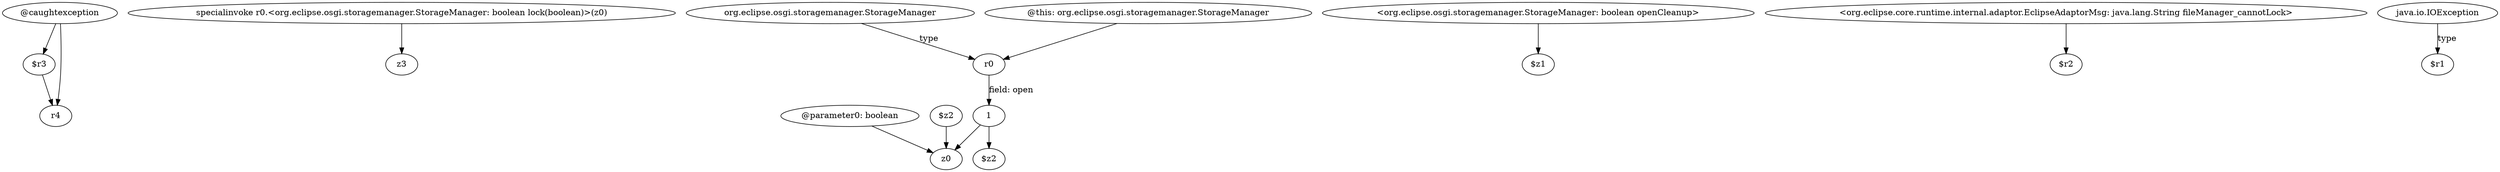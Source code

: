 digraph g {
0[label="@caughtexception"]
1[label="$r3"]
0->1[label=""]
2[label="specialinvoke r0.<org.eclipse.osgi.storagemanager.StorageManager: boolean lock(boolean)>(z0)"]
3[label="z3"]
2->3[label=""]
4[label="1"]
5[label="z0"]
4->5[label=""]
6[label="r4"]
1->6[label=""]
7[label="<org.eclipse.osgi.storagemanager.StorageManager: boolean openCleanup>"]
8[label="$z1"]
7->8[label=""]
9[label="<org.eclipse.core.runtime.internal.adaptor.EclipseAdaptorMsg: java.lang.String fileManager_cannotLock>"]
10[label="$r2"]
9->10[label=""]
11[label="@parameter0: boolean"]
11->5[label=""]
12[label="$z2"]
12->5[label=""]
13[label="$z2"]
4->13[label=""]
14[label="r0"]
14->4[label="field: open"]
15[label="org.eclipse.osgi.storagemanager.StorageManager"]
15->14[label="type"]
0->6[label=""]
16[label="java.io.IOException"]
17[label="$r1"]
16->17[label="type"]
18[label="@this: org.eclipse.osgi.storagemanager.StorageManager"]
18->14[label=""]
}